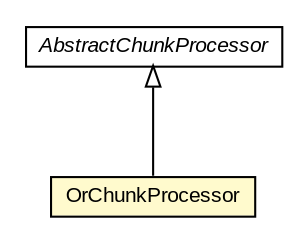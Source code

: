 #!/usr/local/bin/dot
#
# Class diagram 
# Generated by UMLGraph version R5_6-24-gf6e263 (http://www.umlgraph.org/)
#

digraph G {
	edge [fontname="arial",fontsize=10,labelfontname="arial",labelfontsize=10];
	node [fontname="arial",fontsize=10,shape=plaintext];
	nodesep=0.25;
	ranksep=0.5;
	// edu.arizona.biosemantics.semanticmarkup.markupelement.description.ling.extract.AbstractChunkProcessor
	c107641 [label=<<table title="edu.arizona.biosemantics.semanticmarkup.markupelement.description.ling.extract.AbstractChunkProcessor" border="0" cellborder="1" cellspacing="0" cellpadding="2" port="p" href="../AbstractChunkProcessor.html">
		<tr><td><table border="0" cellspacing="0" cellpadding="1">
<tr><td align="center" balign="center"><font face="arial italic"> AbstractChunkProcessor </font></td></tr>
		</table></td></tr>
		</table>>, URL="../AbstractChunkProcessor.html", fontname="arial", fontcolor="black", fontsize=10.0];
	// edu.arizona.biosemantics.semanticmarkup.markupelement.description.ling.extract.lib.OrChunkProcessor
	c107654 [label=<<table title="edu.arizona.biosemantics.semanticmarkup.markupelement.description.ling.extract.lib.OrChunkProcessor" border="0" cellborder="1" cellspacing="0" cellpadding="2" port="p" bgcolor="lemonChiffon" href="./OrChunkProcessor.html">
		<tr><td><table border="0" cellspacing="0" cellpadding="1">
<tr><td align="center" balign="center"> OrChunkProcessor </td></tr>
		</table></td></tr>
		</table>>, URL="./OrChunkProcessor.html", fontname="arial", fontcolor="black", fontsize=10.0];
	//edu.arizona.biosemantics.semanticmarkup.markupelement.description.ling.extract.lib.OrChunkProcessor extends edu.arizona.biosemantics.semanticmarkup.markupelement.description.ling.extract.AbstractChunkProcessor
	c107641:p -> c107654:p [dir=back,arrowtail=empty];
}

